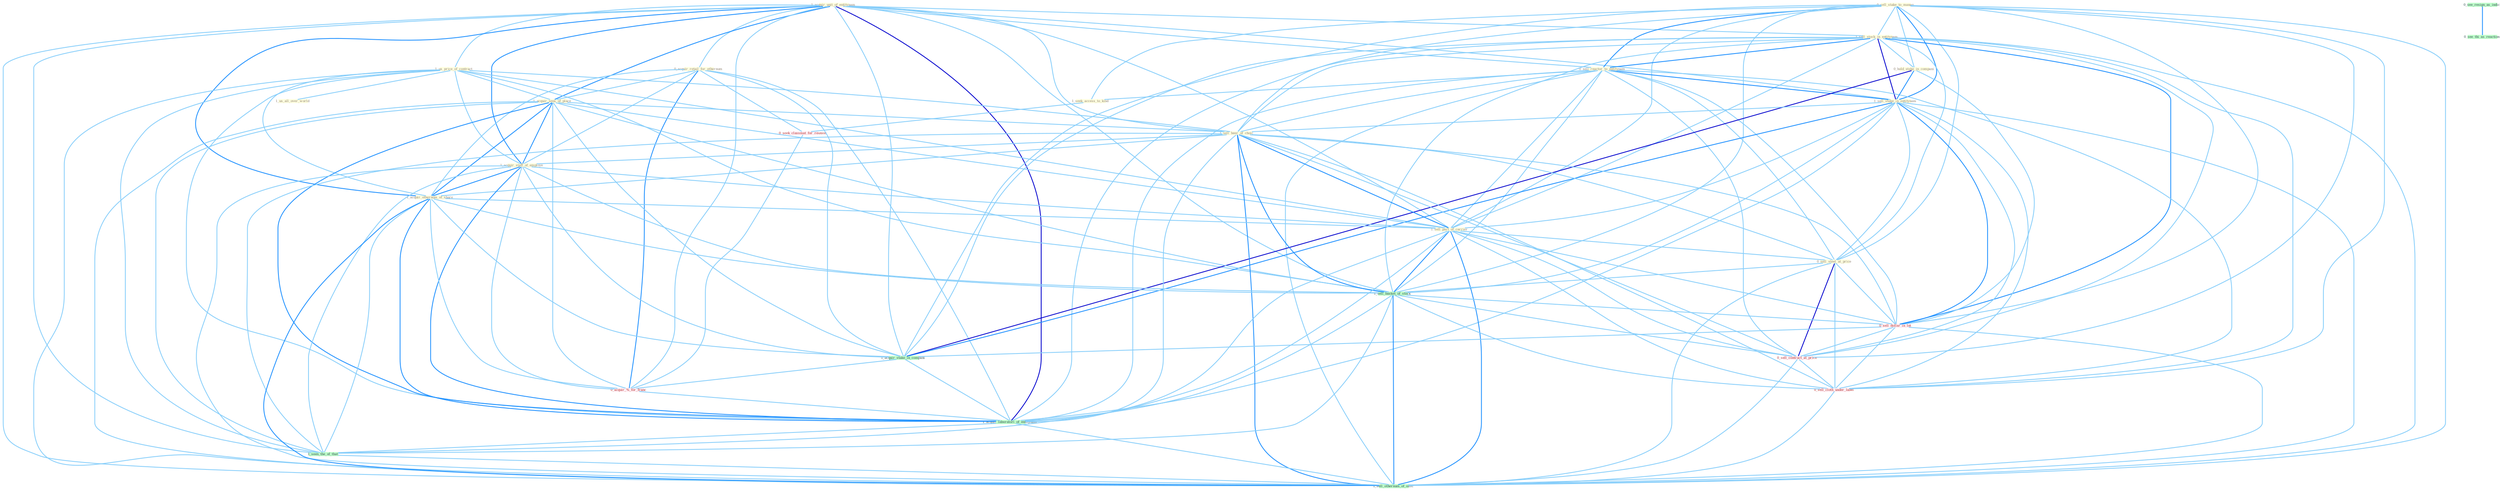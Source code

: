 Graph G{ 
    node
    [shape=polygon,style=filled,width=.5,height=.06,color="#BDFCC9",fixedsize=true,fontsize=4,
    fontcolor="#2f4f4f"];
    {node
    [color="#ffffe0", fontcolor="#8b7d6b"] "1_acquir_unit_of_entitynam " "0_sell_stake_to_manag " "0_acquir_retail_for_othernum " "1_us_price_of_contract " "1_sell_stock_in_entitynam " "0_sell_reactor_to_entitynam " "0_hold_stake_in_compani " "1_us_all_over_world " "1_seek_access_to_kind " "1_sell_stake_in_entitynam " "1_acquir_sens_of_place " "1_sell_beer_of_choic " "1_acquir_staff_of_employe " "1_acquir_othernum_of_share " "1_sell_part_of_carrier " "0_sell_steel_at_price "}
{node [color="#fff0f5", fontcolor="#b22222"] "0_seek_classmat_for_reunion " "0_sell_dollar_in_lot " "0_acquir_%_for_franc " "0_sell_contract_at_price " "0_sell_cloth_under_label "}
edge [color="#B0E2FF"];

	"1_acquir_unit_of_entitynam " -- "0_acquir_retail_for_othernum " [w="1", color="#87cefa" ];
	"1_acquir_unit_of_entitynam " -- "1_us_price_of_contract " [w="1", color="#87cefa" ];
	"1_acquir_unit_of_entitynam " -- "1_sell_stock_in_entitynam " [w="1", color="#87cefa" ];
	"1_acquir_unit_of_entitynam " -- "0_sell_reactor_to_entitynam " [w="1", color="#87cefa" ];
	"1_acquir_unit_of_entitynam " -- "1_sell_stake_in_entitynam " [w="1", color="#87cefa" ];
	"1_acquir_unit_of_entitynam " -- "1_acquir_sens_of_place " [w="2", color="#1e90ff" , len=0.8];
	"1_acquir_unit_of_entitynam " -- "1_sell_beer_of_choic " [w="1", color="#87cefa" ];
	"1_acquir_unit_of_entitynam " -- "1_acquir_staff_of_employe " [w="2", color="#1e90ff" , len=0.8];
	"1_acquir_unit_of_entitynam " -- "1_acquir_othernum_of_share " [w="2", color="#1e90ff" , len=0.8];
	"1_acquir_unit_of_entitynam " -- "1_sell_part_of_carrier " [w="1", color="#87cefa" ];
	"1_acquir_unit_of_entitynam " -- "1_sell_basket_of_stock " [w="1", color="#87cefa" ];
	"1_acquir_unit_of_entitynam " -- "1_acquir_stake_in_compani " [w="1", color="#87cefa" ];
	"1_acquir_unit_of_entitynam " -- "0_acquir_%_for_franc " [w="1", color="#87cefa" ];
	"1_acquir_unit_of_entitynam " -- "1_acquir_laboratori_of_entitynam " [w="3", color="#0000cd" , len=0.6];
	"1_acquir_unit_of_entitynam " -- "1_seen_the_of_that " [w="1", color="#87cefa" ];
	"1_acquir_unit_of_entitynam " -- "1_sell_othernum_of_offic " [w="1", color="#87cefa" ];
	"0_sell_stake_to_manag " -- "1_sell_stock_in_entitynam " [w="1", color="#87cefa" ];
	"0_sell_stake_to_manag " -- "0_sell_reactor_to_entitynam " [w="2", color="#1e90ff" , len=0.8];
	"0_sell_stake_to_manag " -- "0_hold_stake_in_compani " [w="1", color="#87cefa" ];
	"0_sell_stake_to_manag " -- "1_seek_access_to_kind " [w="1", color="#87cefa" ];
	"0_sell_stake_to_manag " -- "1_sell_stake_in_entitynam " [w="2", color="#1e90ff" , len=0.8];
	"0_sell_stake_to_manag " -- "1_sell_beer_of_choic " [w="1", color="#87cefa" ];
	"0_sell_stake_to_manag " -- "1_sell_part_of_carrier " [w="1", color="#87cefa" ];
	"0_sell_stake_to_manag " -- "0_sell_steel_at_price " [w="1", color="#87cefa" ];
	"0_sell_stake_to_manag " -- "1_sell_basket_of_stock " [w="1", color="#87cefa" ];
	"0_sell_stake_to_manag " -- "0_sell_dollar_in_lot " [w="1", color="#87cefa" ];
	"0_sell_stake_to_manag " -- "1_acquir_stake_in_compani " [w="1", color="#87cefa" ];
	"0_sell_stake_to_manag " -- "0_sell_contract_at_price " [w="1", color="#87cefa" ];
	"0_sell_stake_to_manag " -- "0_sell_cloth_under_label " [w="1", color="#87cefa" ];
	"0_sell_stake_to_manag " -- "1_sell_othernum_of_offic " [w="1", color="#87cefa" ];
	"0_acquir_retail_for_othernum " -- "1_acquir_sens_of_place " [w="1", color="#87cefa" ];
	"0_acquir_retail_for_othernum " -- "1_acquir_staff_of_employe " [w="1", color="#87cefa" ];
	"0_acquir_retail_for_othernum " -- "1_acquir_othernum_of_share " [w="1", color="#87cefa" ];
	"0_acquir_retail_for_othernum " -- "0_seek_classmat_for_reunion " [w="1", color="#87cefa" ];
	"0_acquir_retail_for_othernum " -- "1_acquir_stake_in_compani " [w="1", color="#87cefa" ];
	"0_acquir_retail_for_othernum " -- "0_acquir_%_for_franc " [w="2", color="#1e90ff" , len=0.8];
	"0_acquir_retail_for_othernum " -- "1_acquir_laboratori_of_entitynam " [w="1", color="#87cefa" ];
	"1_us_price_of_contract " -- "1_us_all_over_world " [w="1", color="#87cefa" ];
	"1_us_price_of_contract " -- "1_acquir_sens_of_place " [w="1", color="#87cefa" ];
	"1_us_price_of_contract " -- "1_sell_beer_of_choic " [w="1", color="#87cefa" ];
	"1_us_price_of_contract " -- "1_acquir_staff_of_employe " [w="1", color="#87cefa" ];
	"1_us_price_of_contract " -- "1_acquir_othernum_of_share " [w="1", color="#87cefa" ];
	"1_us_price_of_contract " -- "1_sell_part_of_carrier " [w="1", color="#87cefa" ];
	"1_us_price_of_contract " -- "1_sell_basket_of_stock " [w="1", color="#87cefa" ];
	"1_us_price_of_contract " -- "1_acquir_laboratori_of_entitynam " [w="1", color="#87cefa" ];
	"1_us_price_of_contract " -- "1_seen_the_of_that " [w="1", color="#87cefa" ];
	"1_us_price_of_contract " -- "1_sell_othernum_of_offic " [w="1", color="#87cefa" ];
	"1_sell_stock_in_entitynam " -- "0_sell_reactor_to_entitynam " [w="2", color="#1e90ff" , len=0.8];
	"1_sell_stock_in_entitynam " -- "0_hold_stake_in_compani " [w="1", color="#87cefa" ];
	"1_sell_stock_in_entitynam " -- "1_sell_stake_in_entitynam " [w="3", color="#0000cd" , len=0.6];
	"1_sell_stock_in_entitynam " -- "1_sell_beer_of_choic " [w="1", color="#87cefa" ];
	"1_sell_stock_in_entitynam " -- "1_sell_part_of_carrier " [w="1", color="#87cefa" ];
	"1_sell_stock_in_entitynam " -- "0_sell_steel_at_price " [w="1", color="#87cefa" ];
	"1_sell_stock_in_entitynam " -- "1_sell_basket_of_stock " [w="1", color="#87cefa" ];
	"1_sell_stock_in_entitynam " -- "0_sell_dollar_in_lot " [w="2", color="#1e90ff" , len=0.8];
	"1_sell_stock_in_entitynam " -- "1_acquir_stake_in_compani " [w="1", color="#87cefa" ];
	"1_sell_stock_in_entitynam " -- "0_sell_contract_at_price " [w="1", color="#87cefa" ];
	"1_sell_stock_in_entitynam " -- "1_acquir_laboratori_of_entitynam " [w="1", color="#87cefa" ];
	"1_sell_stock_in_entitynam " -- "0_sell_cloth_under_label " [w="1", color="#87cefa" ];
	"1_sell_stock_in_entitynam " -- "1_sell_othernum_of_offic " [w="1", color="#87cefa" ];
	"0_sell_reactor_to_entitynam " -- "1_seek_access_to_kind " [w="1", color="#87cefa" ];
	"0_sell_reactor_to_entitynam " -- "1_sell_stake_in_entitynam " [w="2", color="#1e90ff" , len=0.8];
	"0_sell_reactor_to_entitynam " -- "1_sell_beer_of_choic " [w="1", color="#87cefa" ];
	"0_sell_reactor_to_entitynam " -- "1_sell_part_of_carrier " [w="1", color="#87cefa" ];
	"0_sell_reactor_to_entitynam " -- "0_sell_steel_at_price " [w="1", color="#87cefa" ];
	"0_sell_reactor_to_entitynam " -- "1_sell_basket_of_stock " [w="1", color="#87cefa" ];
	"0_sell_reactor_to_entitynam " -- "0_sell_dollar_in_lot " [w="1", color="#87cefa" ];
	"0_sell_reactor_to_entitynam " -- "0_sell_contract_at_price " [w="1", color="#87cefa" ];
	"0_sell_reactor_to_entitynam " -- "1_acquir_laboratori_of_entitynam " [w="1", color="#87cefa" ];
	"0_sell_reactor_to_entitynam " -- "0_sell_cloth_under_label " [w="1", color="#87cefa" ];
	"0_sell_reactor_to_entitynam " -- "1_sell_othernum_of_offic " [w="1", color="#87cefa" ];
	"0_hold_stake_in_compani " -- "1_sell_stake_in_entitynam " [w="2", color="#1e90ff" , len=0.8];
	"0_hold_stake_in_compani " -- "0_sell_dollar_in_lot " [w="1", color="#87cefa" ];
	"0_hold_stake_in_compani " -- "1_acquir_stake_in_compani " [w="3", color="#0000cd" , len=0.6];
	"1_seek_access_to_kind " -- "0_seek_classmat_for_reunion " [w="1", color="#87cefa" ];
	"1_sell_stake_in_entitynam " -- "1_sell_beer_of_choic " [w="1", color="#87cefa" ];
	"1_sell_stake_in_entitynam " -- "1_sell_part_of_carrier " [w="1", color="#87cefa" ];
	"1_sell_stake_in_entitynam " -- "0_sell_steel_at_price " [w="1", color="#87cefa" ];
	"1_sell_stake_in_entitynam " -- "1_sell_basket_of_stock " [w="1", color="#87cefa" ];
	"1_sell_stake_in_entitynam " -- "0_sell_dollar_in_lot " [w="2", color="#1e90ff" , len=0.8];
	"1_sell_stake_in_entitynam " -- "1_acquir_stake_in_compani " [w="2", color="#1e90ff" , len=0.8];
	"1_sell_stake_in_entitynam " -- "0_sell_contract_at_price " [w="1", color="#87cefa" ];
	"1_sell_stake_in_entitynam " -- "1_acquir_laboratori_of_entitynam " [w="1", color="#87cefa" ];
	"1_sell_stake_in_entitynam " -- "0_sell_cloth_under_label " [w="1", color="#87cefa" ];
	"1_sell_stake_in_entitynam " -- "1_sell_othernum_of_offic " [w="1", color="#87cefa" ];
	"1_acquir_sens_of_place " -- "1_sell_beer_of_choic " [w="1", color="#87cefa" ];
	"1_acquir_sens_of_place " -- "1_acquir_staff_of_employe " [w="2", color="#1e90ff" , len=0.8];
	"1_acquir_sens_of_place " -- "1_acquir_othernum_of_share " [w="2", color="#1e90ff" , len=0.8];
	"1_acquir_sens_of_place " -- "1_sell_part_of_carrier " [w="1", color="#87cefa" ];
	"1_acquir_sens_of_place " -- "1_sell_basket_of_stock " [w="1", color="#87cefa" ];
	"1_acquir_sens_of_place " -- "1_acquir_stake_in_compani " [w="1", color="#87cefa" ];
	"1_acquir_sens_of_place " -- "0_acquir_%_for_franc " [w="1", color="#87cefa" ];
	"1_acquir_sens_of_place " -- "1_acquir_laboratori_of_entitynam " [w="2", color="#1e90ff" , len=0.8];
	"1_acquir_sens_of_place " -- "1_seen_the_of_that " [w="1", color="#87cefa" ];
	"1_acquir_sens_of_place " -- "1_sell_othernum_of_offic " [w="1", color="#87cefa" ];
	"1_sell_beer_of_choic " -- "1_acquir_staff_of_employe " [w="1", color="#87cefa" ];
	"1_sell_beer_of_choic " -- "1_acquir_othernum_of_share " [w="1", color="#87cefa" ];
	"1_sell_beer_of_choic " -- "1_sell_part_of_carrier " [w="2", color="#1e90ff" , len=0.8];
	"1_sell_beer_of_choic " -- "0_sell_steel_at_price " [w="1", color="#87cefa" ];
	"1_sell_beer_of_choic " -- "1_sell_basket_of_stock " [w="2", color="#1e90ff" , len=0.8];
	"1_sell_beer_of_choic " -- "0_sell_dollar_in_lot " [w="1", color="#87cefa" ];
	"1_sell_beer_of_choic " -- "0_sell_contract_at_price " [w="1", color="#87cefa" ];
	"1_sell_beer_of_choic " -- "1_acquir_laboratori_of_entitynam " [w="1", color="#87cefa" ];
	"1_sell_beer_of_choic " -- "0_sell_cloth_under_label " [w="1", color="#87cefa" ];
	"1_sell_beer_of_choic " -- "1_seen_the_of_that " [w="1", color="#87cefa" ];
	"1_sell_beer_of_choic " -- "1_sell_othernum_of_offic " [w="2", color="#1e90ff" , len=0.8];
	"1_acquir_staff_of_employe " -- "1_acquir_othernum_of_share " [w="2", color="#1e90ff" , len=0.8];
	"1_acquir_staff_of_employe " -- "1_sell_part_of_carrier " [w="1", color="#87cefa" ];
	"1_acquir_staff_of_employe " -- "1_sell_basket_of_stock " [w="1", color="#87cefa" ];
	"1_acquir_staff_of_employe " -- "1_acquir_stake_in_compani " [w="1", color="#87cefa" ];
	"1_acquir_staff_of_employe " -- "0_acquir_%_for_franc " [w="1", color="#87cefa" ];
	"1_acquir_staff_of_employe " -- "1_acquir_laboratori_of_entitynam " [w="2", color="#1e90ff" , len=0.8];
	"1_acquir_staff_of_employe " -- "1_seen_the_of_that " [w="1", color="#87cefa" ];
	"1_acquir_staff_of_employe " -- "1_sell_othernum_of_offic " [w="1", color="#87cefa" ];
	"1_acquir_othernum_of_share " -- "1_sell_part_of_carrier " [w="1", color="#87cefa" ];
	"1_acquir_othernum_of_share " -- "1_sell_basket_of_stock " [w="1", color="#87cefa" ];
	"1_acquir_othernum_of_share " -- "1_acquir_stake_in_compani " [w="1", color="#87cefa" ];
	"1_acquir_othernum_of_share " -- "0_acquir_%_for_franc " [w="1", color="#87cefa" ];
	"1_acquir_othernum_of_share " -- "1_acquir_laboratori_of_entitynam " [w="2", color="#1e90ff" , len=0.8];
	"1_acquir_othernum_of_share " -- "1_seen_the_of_that " [w="1", color="#87cefa" ];
	"1_acquir_othernum_of_share " -- "1_sell_othernum_of_offic " [w="2", color="#1e90ff" , len=0.8];
	"1_sell_part_of_carrier " -- "0_sell_steel_at_price " [w="1", color="#87cefa" ];
	"1_sell_part_of_carrier " -- "1_sell_basket_of_stock " [w="2", color="#1e90ff" , len=0.8];
	"1_sell_part_of_carrier " -- "0_sell_dollar_in_lot " [w="1", color="#87cefa" ];
	"1_sell_part_of_carrier " -- "0_sell_contract_at_price " [w="1", color="#87cefa" ];
	"1_sell_part_of_carrier " -- "1_acquir_laboratori_of_entitynam " [w="1", color="#87cefa" ];
	"1_sell_part_of_carrier " -- "0_sell_cloth_under_label " [w="1", color="#87cefa" ];
	"1_sell_part_of_carrier " -- "1_seen_the_of_that " [w="1", color="#87cefa" ];
	"1_sell_part_of_carrier " -- "1_sell_othernum_of_offic " [w="2", color="#1e90ff" , len=0.8];
	"0_sell_steel_at_price " -- "1_sell_basket_of_stock " [w="1", color="#87cefa" ];
	"0_sell_steel_at_price " -- "0_sell_dollar_in_lot " [w="1", color="#87cefa" ];
	"0_sell_steel_at_price " -- "0_sell_contract_at_price " [w="3", color="#0000cd" , len=0.6];
	"0_sell_steel_at_price " -- "0_sell_cloth_under_label " [w="1", color="#87cefa" ];
	"0_sell_steel_at_price " -- "1_sell_othernum_of_offic " [w="1", color="#87cefa" ];
	"0_seek_classmat_for_reunion " -- "0_acquir_%_for_franc " [w="1", color="#87cefa" ];
	"1_sell_basket_of_stock " -- "0_sell_dollar_in_lot " [w="1", color="#87cefa" ];
	"1_sell_basket_of_stock " -- "0_sell_contract_at_price " [w="1", color="#87cefa" ];
	"1_sell_basket_of_stock " -- "1_acquir_laboratori_of_entitynam " [w="1", color="#87cefa" ];
	"1_sell_basket_of_stock " -- "0_sell_cloth_under_label " [w="1", color="#87cefa" ];
	"1_sell_basket_of_stock " -- "1_seen_the_of_that " [w="1", color="#87cefa" ];
	"1_sell_basket_of_stock " -- "1_sell_othernum_of_offic " [w="2", color="#1e90ff" , len=0.8];
	"0_sell_dollar_in_lot " -- "1_acquir_stake_in_compani " [w="1", color="#87cefa" ];
	"0_sell_dollar_in_lot " -- "0_sell_contract_at_price " [w="1", color="#87cefa" ];
	"0_sell_dollar_in_lot " -- "0_sell_cloth_under_label " [w="1", color="#87cefa" ];
	"0_sell_dollar_in_lot " -- "1_sell_othernum_of_offic " [w="1", color="#87cefa" ];
	"0_see_resign_as_indic " -- "0_see_thi_as_reaction " [w="2", color="#1e90ff" , len=0.8];
	"1_acquir_stake_in_compani " -- "0_acquir_%_for_franc " [w="1", color="#87cefa" ];
	"1_acquir_stake_in_compani " -- "1_acquir_laboratori_of_entitynam " [w="1", color="#87cefa" ];
	"0_acquir_%_for_franc " -- "1_acquir_laboratori_of_entitynam " [w="1", color="#87cefa" ];
	"0_sell_contract_at_price " -- "0_sell_cloth_under_label " [w="1", color="#87cefa" ];
	"0_sell_contract_at_price " -- "1_sell_othernum_of_offic " [w="1", color="#87cefa" ];
	"1_acquir_laboratori_of_entitynam " -- "1_seen_the_of_that " [w="1", color="#87cefa" ];
	"1_acquir_laboratori_of_entitynam " -- "1_sell_othernum_of_offic " [w="1", color="#87cefa" ];
	"0_sell_cloth_under_label " -- "1_sell_othernum_of_offic " [w="1", color="#87cefa" ];
	"1_seen_the_of_that " -- "1_sell_othernum_of_offic " [w="1", color="#87cefa" ];
}